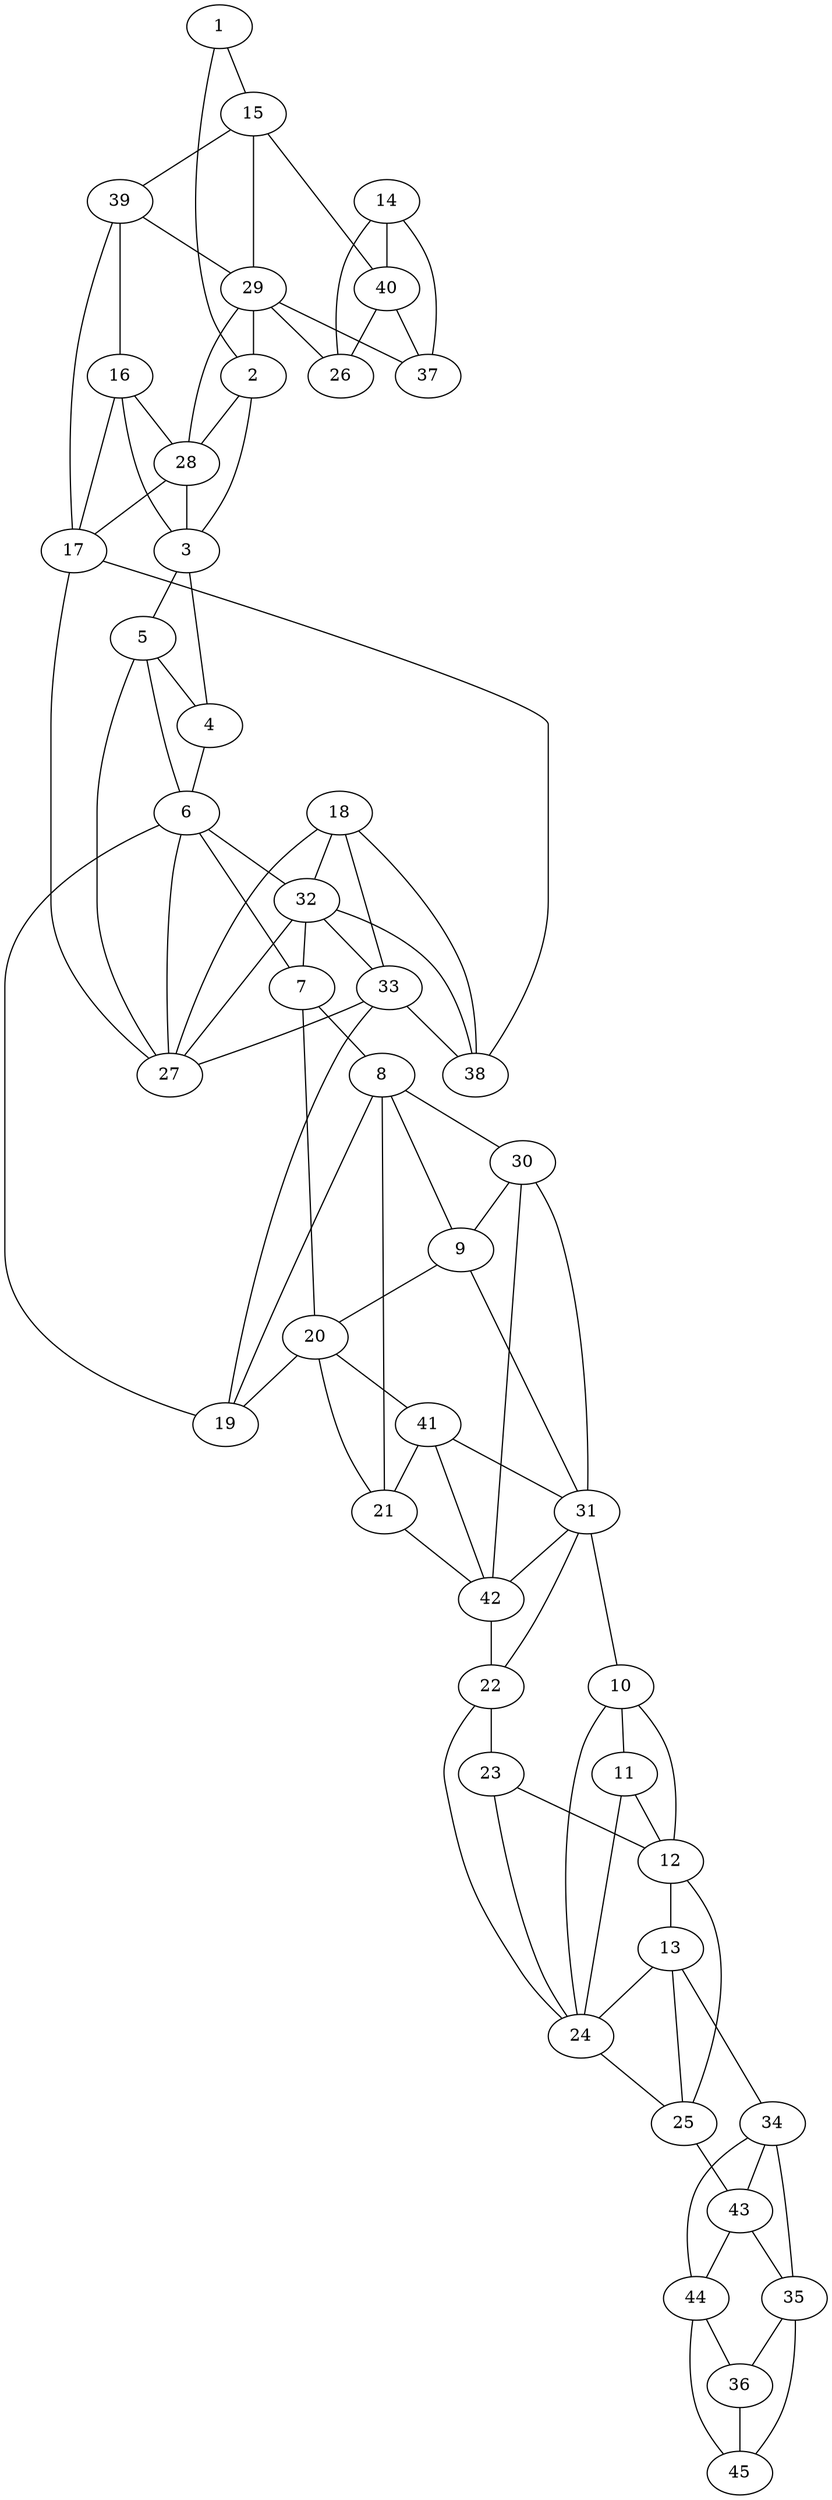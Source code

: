graph pdb1n2g {
	1	 [aaLength=15,
		sequence=APGDVADVSRALRLT,
		type=0];
	15	 [aaLength=13,
		sequence=HEGHLALVRAAKR,
		type=0];
	1 -- 15	 [distance0="37.15571",
		frequency=1,
		type0=3];
	2	 [aaLength=13,
		sequence=HEGHLALVRAAKR,
		type=0];
	1 -- 2	 [distance0="30.64843",
		frequency=1,
		type0=2];
	3	 [aaLength=5,
		sequence=NPMQF,
		type=0];
	2 -- 3	 [distance0="28.76225",
		frequency=1,
		type0=2];
	28	 [aaLength=7,
		sequence=SVVVVSI,
		type=1];
	2 -- 28	 [distance0="3.0",
		frequency=1,
		type0=4];
	5	 [aaLength=12,
		sequence=TPDDDLAQLRAE,
		type=0];
	3 -- 5	 [distance0="25.89212",
		frequency=1,
		type0=3];
	4	 [aaLength=6,
		sequence=GDLDAY,
		type=0];
	3 -- 4	 [distance0="11.40888",
		distance1="3.0",
		frequency=2,
		type0=1,
		type1=4];
	6	 [aaLength=6,
		sequence=TTAAMY,
		type=0];
	4 -- 6	 [distance0="29.94637",
		frequency=1,
		type0=3];
	5 -- 4	 [distance0="21.29599",
		frequency=1,
		type0=1];
	27	 [aaLength=3,
		sequence=IAF,
		type=1];
	5 -- 27	 [distance0="3.0",
		frequency=1,
		type0=4];
	6 -- 5	 [distance0="22.43279",
		frequency=1,
		type0=1];
	7	 [aaLength=10,
		sequence=GPLAAELEGG,
		type=0];
	6 -- 7	 [distance0="29.13517",
		frequency=1,
		type0=3];
	19	 [aaLength=10,
		sequence=GPLAAELEGG,
		type=0];
	6 -- 19	 [distance0="28.3825",
		frequency=1,
		type0=2];
	32	 [aaLength=3,
		sequence=TVQ,
		type=1];
	6 -- 32	 [distance0="6.0",
		frequency=1,
		type0=4];
	8	 [aaLength=18,
		sequence=THFAGVLTVVLKLLQIVR,
		type=0];
	7 -- 8	 [distance0="21.40559",
		distance1="3.0",
		frequency=2,
		type0=2,
		type1=4];
	20	 [aaLength=18,
		sequence=THFAGVLTVVLKLLQIVR,
		type=0];
	7 -- 20	 [distance0="22.88568",
		frequency=1,
		type0=3];
	8 -- 19	 [distance0="19.80282",
		frequency=1,
		type0=2];
	30	 [aaLength=5,
		sequence=RVFFG,
		type=1];
	8 -- 30	 [distance0="2.0",
		frequency=1,
		type0=4];
	9	 [aaLength=15,
		sequence=DYQQLVLIRQLVADF,
		type=0];
	9 -- 8	 [distance0="28.14731",
		frequency=1,
		type0=2];
	9 -- 20	 [distance0="28.7549",
		frequency=1,
		type0=3];
	31	 [aaLength=5,
		sequence=AVVGV,
		type=1];
	9 -- 31	 [distance0="4.0",
		frequency=1,
		type0=4];
	10	 [aaLength=7,
		sequence=SSRNRYL,
		type=0];
	12	 [aaLength=14,
		sequence=VALSAALTAAAHAA,
		type=0];
	10 -- 12	 [distance0="21.86347",
		frequency=1,
		type0=2];
	11	 [aaLength=8,
		sequence=DPAQRAAA,
		type=0];
	10 -- 11	 [distance0="10.41352",
		distance1="0.0",
		frequency=2,
		type0=1,
		type1=5];
	24	 [aaLength=14,
		sequence=VALSAALTAAAHAA,
		type=0];
	10 -- 24	 [distance0="29.56414",
		frequency=1,
		type0=3];
	11 -- 12	 [distance0="19.42119",
		distance1="0.0",
		frequency=2,
		type0=2,
		type1=5];
	11 -- 24	 [distance0="30.81318",
		frequency=1,
		type0=3];
	13	 [aaLength=15,
		sequence=GAQAALDAARAVLDA,
		type=0];
	12 -- 13	 [distance0="17.60231",
		distance1="2.0",
		frequency=2,
		type0=2,
		type1=4];
	25	 [aaLength=15,
		sequence=GAQAALDAARAVLDA,
		type=0];
	12 -- 25	 [distance0="17.6186",
		frequency=1,
		type0=3];
	13 -- 24	 [distance0="23.91897",
		frequency=1,
		type0=3];
	13 -- 25	 [distance0="11.93872",
		frequency=1,
		type0=1];
	34	 [aaLength=9,
		sequence=AVDYLELRD,
		type=1];
	13 -- 34	 [distance0="4.0",
		frequency=1,
		type0=4];
	14	 [aaLength=15,
		sequence=APGDVADVSRALRLT,
		type=0];
	26	 [aaLength=3,
		sequence=NVY,
		type=1];
	14 -- 26	 [distance0="20.93863",
		frequency=1,
		type0=1];
	37	 [aaLength=3,
		sequence=NVY,
		type=1];
	14 -- 37	 [distance0="20.93863",
		frequency=1,
		type0=2];
	40	 [aaLength=7,
		sequence=RVMLVPT,
		type=1];
	14 -- 40	 [distance0="2.0",
		frequency=1,
		type0=4];
	29	 [aaLength=7,
		sequence=RVMLVPT,
		type=1];
	15 -- 29	 [distance0="24.77482",
		frequency=1,
		type0=2];
	39	 [aaLength=7,
		sequence=SVVVVSI,
		type=1];
	15 -- 39	 [distance0="3.0",
		frequency=1,
		type0=4];
	15 -- 40	 [distance0="24.77482",
		frequency=1,
		type0=3];
	16	 [aaLength=5,
		sequence=NPMQF,
		type=0];
	16 -- 3	 [distance0="25.10941",
		frequency=1,
		type0=1];
	17	 [aaLength=13,
		sequence=TPDDDLAQLRAEG,
		type=0];
	16 -- 17	 [distance0="30.16439",
		distance1="11.0",
		frequency=2,
		type0=2,
		type1=4];
	16 -- 28	 [distance0="30.9001",
		frequency=1,
		type0=3];
	17 -- 27	 [distance0="16.41501",
		frequency=1,
		type0=1];
	38	 [aaLength=3,
		sequence=IAF,
		type=1];
	17 -- 38	 [distance0="16.41501",
		distance1="2.0",
		frequency=2,
		type0=2,
		type1=4];
	18	 [aaLength=6,
		sequence=TTAAMY,
		type=0];
	18 -- 27	 [distance0="21.57772",
		frequency=1,
		type0=1];
	18 -- 32	 [distance0="24.17846",
		frequency=1,
		type0=3];
	33	 [aaLength=3,
		sequence=TVQ,
		type=1];
	18 -- 33	 [distance0="6.0",
		frequency=1,
		type0=4];
	18 -- 38	 [distance0="21.57772",
		frequency=1,
		type0=2];
	20 -- 19	 [distance0="19.89731",
		frequency=1,
		type0=2];
	41	 [aaLength=5,
		sequence=RVFFG,
		type=1];
	20 -- 41	 [distance0="2.0",
		frequency=1,
		type0=4];
	21	 [aaLength=15,
		sequence=DYQQLVLIRQLVADF,
		type=0];
	21 -- 8	 [distance0="28.82213",
		frequency=1,
		type0=3];
	21 -- 20	 [distance0="28.19951",
		frequency=1,
		type0=2];
	42	 [aaLength=5,
		sequence=AVVGV,
		type=1];
	21 -- 42	 [distance0="4.0",
		frequency=1,
		type0=4];
	22	 [aaLength=7,
		sequence=SSRNRYL,
		type=0];
	23	 [aaLength=8,
		sequence=DPAQRAAA,
		type=0];
	22 -- 23	 [distance0="9.394835",
		distance1="0.0",
		frequency=2,
		type0=1,
		type1=5];
	22 -- 24	 [distance0="22.06392",
		frequency=1,
		type0=2];
	22 -- 31	 [distance0="26.50073",
		frequency=1,
		type0=3];
	23 -- 12	 [distance0="26.95812",
		frequency=1,
		type0=3];
	23 -- 24	 [distance0="19.65559",
		distance1="0.0",
		frequency=2,
		type0=2,
		type1=5];
	24 -- 25	 [distance0="17.11421",
		distance1="2.0",
		frequency=2,
		type0=2,
		type1=4];
	43	 [aaLength=8,
		sequence=AVDYLELR,
		type=1];
	25 -- 43	 [distance0="4.0",
		frequency=1,
		type0=4];
	27 -- 6	 [distance0="2.0",
		frequency=1,
		type0=4];
	28 -- 3	 [distance0="2.0",
		frequency=1,
		type0=4];
	28 -- 17	 [distance0="25.87378",
		frequency=1,
		type0=2];
	28 -- 29	 [distance0="27.0",
		frequency=1,
		type0=3];
	29 -- 2	 [distance0="4.0",
		frequency=1,
		type0=4];
	29 -- 26	 [distance0="21.0",
		frequency=1,
		type0=2];
	29 -- 37	 [distance0="21.0",
		frequency=1,
		type0=3];
	30 -- 9	 [distance0="2.0",
		frequency=1,
		type0=4];
	30 -- 31	 [distance0="26.0",
		frequency=1,
		type0=2];
	31 -- 10	 [distance0="11.0",
		frequency=1,
		type0=4];
	31 -- 42	 [distance0="0.0",
		frequency=1,
		type0=1];
	32 -- 7	 [distance0="1.0",
		frequency=1,
		type0=4];
	32 -- 27	 [distance0="17.0",
		frequency=1,
		type0=2];
	32 -- 33	 [distance0="0.0",
		frequency=1,
		type0=1];
	32 -- 38	 [distance0="17.0",
		frequency=1,
		type0=3];
	33 -- 19	 [distance0="1.0",
		frequency=1,
		type0=4];
	33 -- 27	 [distance0="17.0",
		frequency=1,
		type0=2];
	33 -- 38	 [distance0="17.0",
		frequency=1,
		type0=3];
	35	 [aaLength=10,
		sequence=SGRLLVAARL,
		type=1];
	34 -- 35	 [distance0="19.0",
		distance1="10.0",
		frequency=2,
		type0=3,
		type1=4];
	34 -- 43	 [distance0="0.0",
		frequency=1,
		type0=1];
	44	 [aaLength=11,
		sequence=GSGRLLVAARL,
		type=1];
	34 -- 44	 [distance0="18.0",
		frequency=1,
		type0=2];
	36	 [aaLength=10,
		sequence=TRLLDNIAIE,
		type=1];
	35 -- 36	 [distance0="12.0",
		distance1="2.0",
		frequency=2,
		type0=2,
		type1=4];
	45	 [aaLength=11,
		sequence=TRLLDNIAIEI,
		type=1];
	36 -- 45	 [distance0="0.0",
		frequency=1,
		type0=1];
	39 -- 16	 [distance0="2.0",
		frequency=1,
		type0=4];
	39 -- 17	 [distance0="25.87378",
		frequency=1,
		type0=2];
	39 -- 29	 [distance0="27.0",
		frequency=1,
		type0=3];
	40 -- 26	 [distance0="21.0",
		frequency=1,
		type0=2];
	40 -- 37	 [distance0="21.0",
		frequency=1,
		type0=3];
	41 -- 21	 [distance0="2.0",
		frequency=1,
		type0=4];
	41 -- 31	 [distance0="26.0",
		frequency=1,
		type0=2];
	41 -- 42	 [distance0="26.0",
		frequency=1,
		type0=3];
	42 -- 22	 [distance0="11.0",
		frequency=1,
		type0=4];
	42 -- 30	 [distance0="26.0",
		frequency=1,
		type0=2];
	43 -- 35	 [distance0="19.0",
		frequency=1,
		type0=3];
	43 -- 44	 [distance0="18.0",
		distance1="10.0",
		frequency=2,
		type0=2,
		type1=4];
	44 -- 36	 [distance0="13.0",
		frequency=1,
		type0=2];
	44 -- 45	 [distance0="13.0",
		distance1="2.0",
		frequency=2,
		type0=3,
		type1=4];
	45 -- 35	 [distance0="12.0",
		frequency=1,
		type0=2];
}
